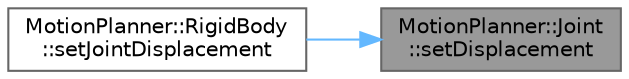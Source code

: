 digraph "MotionPlanner::Joint::setDisplacement"
{
 // LATEX_PDF_SIZE
  bgcolor="transparent";
  edge [fontname=Helvetica,fontsize=10,labelfontname=Helvetica,labelfontsize=10];
  node [fontname=Helvetica,fontsize=10,shape=box,height=0.2,width=0.4];
  rankdir="RL";
  Node1 [label="MotionPlanner::Joint\l::setDisplacement",height=0.2,width=0.4,color="gray40", fillcolor="grey60", style="filled", fontcolor="black",tooltip=" "];
  Node1 -> Node2 [dir="back",color="steelblue1",style="solid"];
  Node2 [label="MotionPlanner::RigidBody\l::setJointDisplacement",height=0.2,width=0.4,color="grey40", fillcolor="white", style="filled",URL="$class_motion_planner_1_1_rigid_body.html#a3b892374e6e4c378e2dacf05f2004551",tooltip=" "];
}

